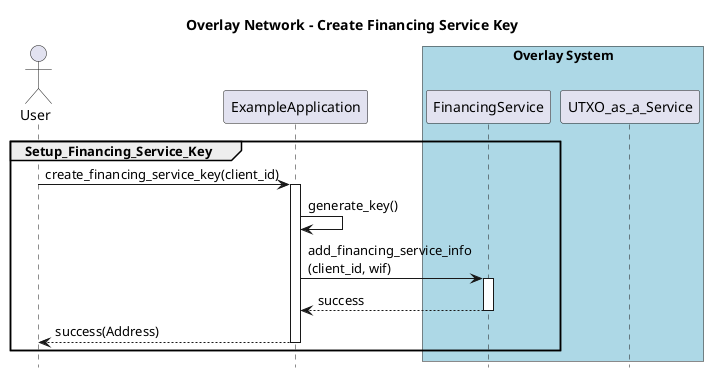 @startuml
title Overlay Network - Create Financing Service Key
hide footbox

actor User as U

participant ExampleApplication as EA


box "Overlay System"  #lightblue
    participant FinancingService as FS
    participant UTXO_as_a_Service as UaaS
end box

' participant TestnetFaucet as TF
' participant Blockchain as BC

group Setup_Financing_Service_Key

    U -> EA: create_financing_service_key(client_id)
    activate EA
    EA -> EA: generate_key()
    EA -> FS: add_financing_service_info\n(client_id, wif)
    activate FS
    FS --> EA: success
    deactivate FS
    EA --> U: success(Address)
    deactivate EA

end group


@enduml